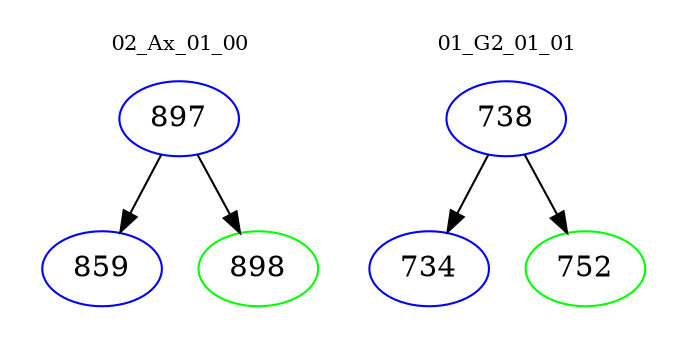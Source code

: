 digraph{
subgraph cluster_0 {
color = white
label = "02_Ax_01_00";
fontsize=10;
T0_897 [label="897", color="blue"]
T0_897 -> T0_859 [color="black"]
T0_859 [label="859", color="blue"]
T0_897 -> T0_898 [color="black"]
T0_898 [label="898", color="green"]
}
subgraph cluster_1 {
color = white
label = "01_G2_01_01";
fontsize=10;
T1_738 [label="738", color="blue"]
T1_738 -> T1_734 [color="black"]
T1_734 [label="734", color="blue"]
T1_738 -> T1_752 [color="black"]
T1_752 [label="752", color="green"]
}
}
